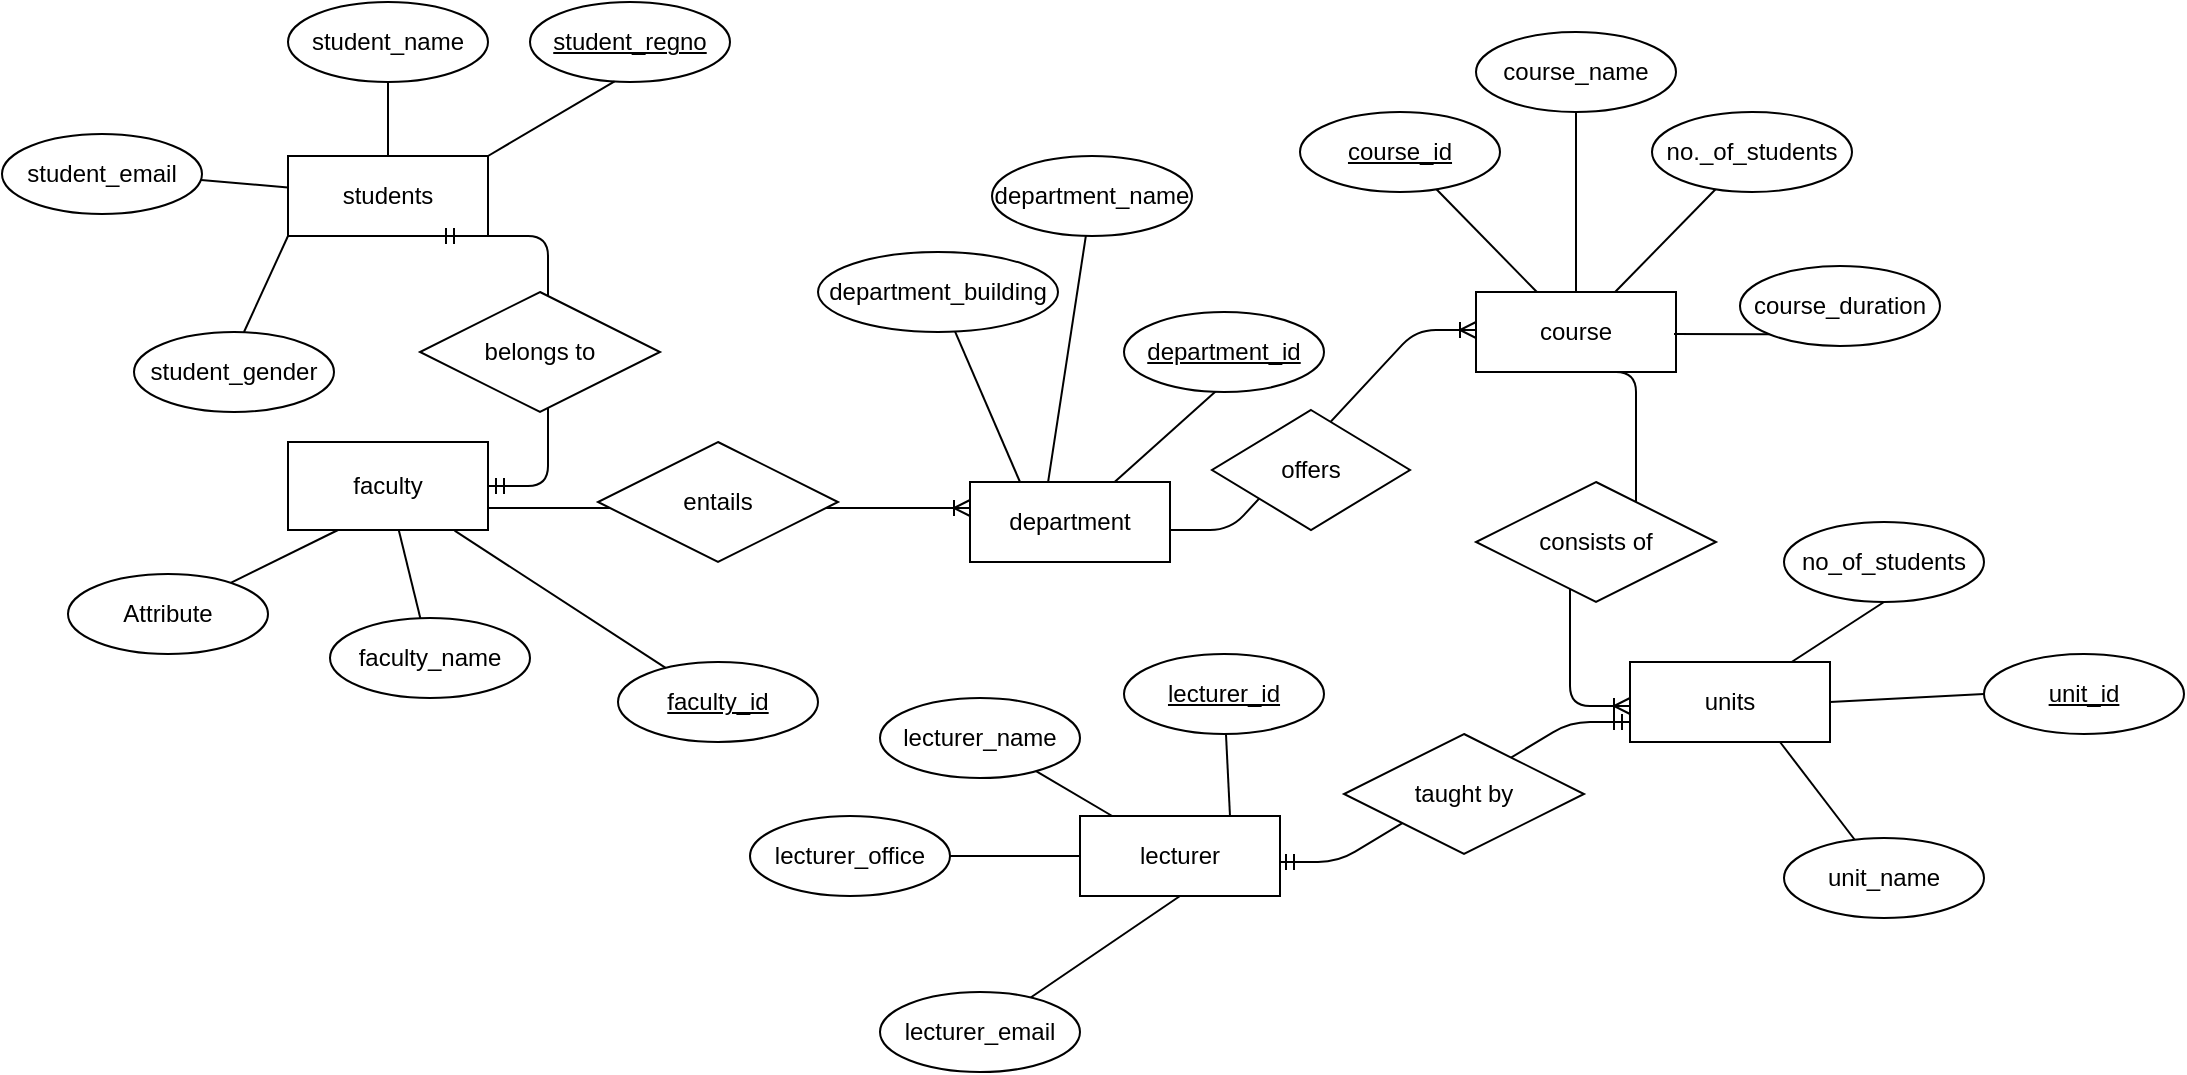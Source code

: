 <mxfile version="14.4.9" type="google"><diagram id="V7wsS2ssQR2hoEyQc2eK" name="Page-1"><mxGraphModel dx="1703" dy="735" grid="1" gridSize="11" guides="1" tooltips="1" connect="1" arrows="1" fold="1" page="0" pageScale="1" pageWidth="850" pageHeight="1100" math="0" shadow="0"><root><mxCell id="0"/><mxCell id="1" parent="0"/><mxCell id="0MltmV1ZTLvqITi_fjSy-64" value="" style="edgeStyle=entityRelationEdgeStyle;fontSize=12;html=1;endArrow=ERoneToMany;exitX=0.5;exitY=1;exitDx=0;exitDy=0;" edge="1" parent="1" source="0MltmV1ZTLvqITi_fjSy-48"><mxGeometry width="100" height="100" relative="1" as="geometry"><mxPoint x="451" y="342" as="sourcePoint"/><mxPoint x="671" y="451" as="targetPoint"/></mxGeometry></mxCell><mxCell id="0MltmV1ZTLvqITi_fjSy-6" value="students" style="whiteSpace=wrap;html=1;align=center;" vertex="1" parent="1"><mxGeometry y="176" width="100" height="40" as="geometry"/></mxCell><mxCell id="0MltmV1ZTLvqITi_fjSy-11" value="student_name" style="ellipse;whiteSpace=wrap;html=1;align=center;" vertex="1" parent="1"><mxGeometry y="99" width="100" height="40" as="geometry"/></mxCell><mxCell id="0MltmV1ZTLvqITi_fjSy-12" value="" style="endArrow=none;html=1;rounded=0;" edge="1" parent="1" source="0MltmV1ZTLvqITi_fjSy-6" target="0MltmV1ZTLvqITi_fjSy-11"><mxGeometry relative="1" as="geometry"><mxPoint x="50" y="16" as="sourcePoint"/><mxPoint x="50" y="132" as="targetPoint"/><Array as="points"/></mxGeometry></mxCell><mxCell id="0MltmV1ZTLvqITi_fjSy-14" value="student_regno" style="ellipse;whiteSpace=wrap;html=1;align=center;fontStyle=4;" vertex="1" parent="1"><mxGeometry x="121" y="99" width="100" height="40" as="geometry"/></mxCell><mxCell id="0MltmV1ZTLvqITi_fjSy-15" value="" style="endArrow=none;html=1;rounded=0;exitX=1;exitY=0;exitDx=0;exitDy=0;entryX=0.423;entryY=0.992;entryDx=0;entryDy=0;entryPerimeter=0;" edge="1" parent="1" source="0MltmV1ZTLvqITi_fjSy-6" target="0MltmV1ZTLvqITi_fjSy-14"><mxGeometry relative="1" as="geometry"><mxPoint x="264" y="297" as="sourcePoint"/><mxPoint x="424" y="297" as="targetPoint"/></mxGeometry></mxCell><mxCell id="0MltmV1ZTLvqITi_fjSy-16" value="" style="endArrow=none;html=1;rounded=0;" edge="1" parent="1" target="0MltmV1ZTLvqITi_fjSy-6"><mxGeometry relative="1" as="geometry"><mxPoint x="-55" y="187" as="sourcePoint"/><mxPoint x="314" y="297" as="targetPoint"/></mxGeometry></mxCell><mxCell id="0MltmV1ZTLvqITi_fjSy-17" value="student_email" style="ellipse;whiteSpace=wrap;html=1;align=center;" vertex="1" parent="1"><mxGeometry x="-143" y="165" width="100" height="40" as="geometry"/></mxCell><mxCell id="0MltmV1ZTLvqITi_fjSy-18" value="" style="endArrow=none;html=1;rounded=0;entryX=0;entryY=1;entryDx=0;entryDy=0;" edge="1" parent="1" target="0MltmV1ZTLvqITi_fjSy-6"><mxGeometry relative="1" as="geometry"><mxPoint x="-22" y="264" as="sourcePoint"/><mxPoint x="314" y="297" as="targetPoint"/></mxGeometry></mxCell><mxCell id="0MltmV1ZTLvqITi_fjSy-19" value="student_gender" style="ellipse;whiteSpace=wrap;html=1;align=center;" vertex="1" parent="1"><mxGeometry x="-77" y="264" width="100" height="40" as="geometry"/></mxCell><mxCell id="0MltmV1ZTLvqITi_fjSy-21" value="faculty" style="whiteSpace=wrap;html=1;align=center;" vertex="1" parent="1"><mxGeometry y="319" width="100" height="44" as="geometry"/></mxCell><mxCell id="0MltmV1ZTLvqITi_fjSy-22" value="" style="edgeStyle=entityRelationEdgeStyle;fontSize=12;html=1;endArrow=ERmandOne;startArrow=ERmandOne;entryX=0.75;entryY=1;entryDx=0;entryDy=0;" edge="1" parent="1" source="0MltmV1ZTLvqITi_fjSy-21" target="0MltmV1ZTLvqITi_fjSy-6"><mxGeometry width="100" height="100" relative="1" as="geometry"><mxPoint y="319" as="sourcePoint"/><mxPoint x="100" y="219" as="targetPoint"/></mxGeometry></mxCell><mxCell id="0MltmV1ZTLvqITi_fjSy-23" value="belongs to" style="shape=rhombus;perimeter=rhombusPerimeter;whiteSpace=wrap;html=1;align=center;" vertex="1" parent="1"><mxGeometry x="66" y="244" width="120" height="60" as="geometry"/></mxCell><mxCell id="0MltmV1ZTLvqITi_fjSy-24" value="Attribute" style="ellipse;whiteSpace=wrap;html=1;align=center;" vertex="1" parent="1"><mxGeometry x="-110" y="385" width="100" height="40" as="geometry"/></mxCell><mxCell id="0MltmV1ZTLvqITi_fjSy-25" value="faculty_name" style="ellipse;whiteSpace=wrap;html=1;align=center;" vertex="1" parent="1"><mxGeometry x="21" y="407" width="100" height="40" as="geometry"/></mxCell><mxCell id="0MltmV1ZTLvqITi_fjSy-26" value="faculty_id" style="ellipse;whiteSpace=wrap;html=1;align=center;fontStyle=4;" vertex="1" parent="1"><mxGeometry x="165" y="429" width="100" height="40" as="geometry"/></mxCell><mxCell id="0MltmV1ZTLvqITi_fjSy-27" value="" style="endArrow=none;html=1;rounded=0;exitX=0.833;exitY=1.008;exitDx=0;exitDy=0;exitPerimeter=0;" edge="1" parent="1" source="0MltmV1ZTLvqITi_fjSy-21" target="0MltmV1ZTLvqITi_fjSy-26"><mxGeometry relative="1" as="geometry"><mxPoint x="55" y="374" as="sourcePoint"/><mxPoint x="215" y="374" as="targetPoint"/></mxGeometry></mxCell><mxCell id="0MltmV1ZTLvqITi_fjSy-28" value="" style="endArrow=none;html=1;rounded=0;entryX=0.25;entryY=1;entryDx=0;entryDy=0;" edge="1" parent="1" source="0MltmV1ZTLvqITi_fjSy-24" target="0MltmV1ZTLvqITi_fjSy-21"><mxGeometry relative="1" as="geometry"><mxPoint x="-66" y="385" as="sourcePoint"/><mxPoint x="94" y="385" as="targetPoint"/></mxGeometry></mxCell><mxCell id="0MltmV1ZTLvqITi_fjSy-29" value="" style="endArrow=none;html=1;rounded=0;" edge="1" parent="1" source="0MltmV1ZTLvqITi_fjSy-25" target="0MltmV1ZTLvqITi_fjSy-21"><mxGeometry relative="1" as="geometry"><mxPoint x="11" y="385" as="sourcePoint"/><mxPoint x="171" y="385" as="targetPoint"/></mxGeometry></mxCell><mxCell id="0MltmV1ZTLvqITi_fjSy-36" value="" style="edgeStyle=entityRelationEdgeStyle;fontSize=12;html=1;endArrow=ERoneToMany;exitX=1;exitY=0.75;exitDx=0;exitDy=0;" edge="1" parent="1" source="0MltmV1ZTLvqITi_fjSy-21"><mxGeometry width="100" height="100" relative="1" as="geometry"><mxPoint x="176" y="342" as="sourcePoint"/><mxPoint x="341" y="352" as="targetPoint"/></mxGeometry></mxCell><mxCell id="0MltmV1ZTLvqITi_fjSy-37" value="entails" style="shape=rhombus;perimeter=rhombusPerimeter;whiteSpace=wrap;html=1;align=center;" vertex="1" parent="1"><mxGeometry x="155" y="319" width="120" height="60" as="geometry"/></mxCell><mxCell id="0MltmV1ZTLvqITi_fjSy-38" value="department" style="whiteSpace=wrap;html=1;align=center;" vertex="1" parent="1"><mxGeometry x="341" y="339" width="100" height="40" as="geometry"/></mxCell><mxCell id="0MltmV1ZTLvqITi_fjSy-39" value="department_building" style="ellipse;whiteSpace=wrap;html=1;align=center;" vertex="1" parent="1"><mxGeometry x="265" y="224" width="120" height="40" as="geometry"/></mxCell><mxCell id="0MltmV1ZTLvqITi_fjSy-40" value="department_name" style="ellipse;whiteSpace=wrap;html=1;align=center;" vertex="1" parent="1"><mxGeometry x="352" y="176" width="100" height="40" as="geometry"/></mxCell><mxCell id="0MltmV1ZTLvqITi_fjSy-43" value="" style="endArrow=none;html=1;rounded=0;entryX=0.25;entryY=0;entryDx=0;entryDy=0;" edge="1" parent="1" source="0MltmV1ZTLvqITi_fjSy-39" target="0MltmV1ZTLvqITi_fjSy-38"><mxGeometry relative="1" as="geometry"><mxPoint x="319" y="297" as="sourcePoint"/><mxPoint x="479" y="297" as="targetPoint"/></mxGeometry></mxCell><mxCell id="0MltmV1ZTLvqITi_fjSy-44" value="" style="endArrow=none;html=1;rounded=0;exitX=0.39;exitY=0.008;exitDx=0;exitDy=0;exitPerimeter=0;" edge="1" parent="1" source="0MltmV1ZTLvqITi_fjSy-38" target="0MltmV1ZTLvqITi_fjSy-40"><mxGeometry relative="1" as="geometry"><mxPoint x="319" y="297" as="sourcePoint"/><mxPoint x="479" y="297" as="targetPoint"/></mxGeometry></mxCell><mxCell id="0MltmV1ZTLvqITi_fjSy-45" value="" style="endArrow=none;html=1;rounded=0;" edge="1" parent="1" source="0MltmV1ZTLvqITi_fjSy-38"><mxGeometry relative="1" as="geometry"><mxPoint x="319" y="297" as="sourcePoint"/><mxPoint x="466.141" y="291.625" as="targetPoint"/></mxGeometry></mxCell><mxCell id="0MltmV1ZTLvqITi_fjSy-46" value="department_id" style="ellipse;whiteSpace=wrap;html=1;align=center;fontStyle=4;" vertex="1" parent="1"><mxGeometry x="418" y="254" width="100" height="40" as="geometry"/></mxCell><mxCell id="0MltmV1ZTLvqITi_fjSy-47" value="" style="edgeStyle=entityRelationEdgeStyle;fontSize=12;html=1;endArrow=ERoneToMany;" edge="1" parent="1"><mxGeometry width="100" height="100" relative="1" as="geometry"><mxPoint x="441" y="363" as="sourcePoint"/><mxPoint x="594" y="263" as="targetPoint"/></mxGeometry></mxCell><mxCell id="0MltmV1ZTLvqITi_fjSy-48" value="course" style="whiteSpace=wrap;html=1;align=center;" vertex="1" parent="1"><mxGeometry x="594" y="244" width="100" height="40" as="geometry"/></mxCell><mxCell id="0MltmV1ZTLvqITi_fjSy-50" value="course_name" style="ellipse;whiteSpace=wrap;html=1;align=center;" vertex="1" parent="1"><mxGeometry x="594" y="114" width="100" height="40" as="geometry"/></mxCell><mxCell id="0MltmV1ZTLvqITi_fjSy-51" value="course_id" style="ellipse;whiteSpace=wrap;html=1;align=center;fontStyle=4;" vertex="1" parent="1"><mxGeometry x="506" y="154" width="100" height="40" as="geometry"/></mxCell><mxCell id="0MltmV1ZTLvqITi_fjSy-52" style="edgeStyle=orthogonalEdgeStyle;rounded=0;orthogonalLoop=1;jettySize=auto;html=1;exitX=0.5;exitY=1;exitDx=0;exitDy=0;" edge="1" parent="1" source="0MltmV1ZTLvqITi_fjSy-50" target="0MltmV1ZTLvqITi_fjSy-50"><mxGeometry relative="1" as="geometry"/></mxCell><mxCell id="0MltmV1ZTLvqITi_fjSy-53" value="no._of_students" style="ellipse;whiteSpace=wrap;html=1;align=center;" vertex="1" parent="1"><mxGeometry x="682" y="154" width="100" height="40" as="geometry"/></mxCell><mxCell id="0MltmV1ZTLvqITi_fjSy-55" value="course_duration" style="ellipse;whiteSpace=wrap;html=1;align=center;" vertex="1" parent="1"><mxGeometry x="726" y="231" width="100" height="40" as="geometry"/></mxCell><mxCell id="0MltmV1ZTLvqITi_fjSy-56" value="" style="endArrow=none;html=1;rounded=0;" edge="1" parent="1" source="0MltmV1ZTLvqITi_fjSy-48" target="0MltmV1ZTLvqITi_fjSy-51"><mxGeometry relative="1" as="geometry"><mxPoint x="418" y="297" as="sourcePoint"/><mxPoint x="578" y="297" as="targetPoint"/></mxGeometry></mxCell><mxCell id="0MltmV1ZTLvqITi_fjSy-57" value="" style="endArrow=none;html=1;rounded=0;" edge="1" parent="1" source="0MltmV1ZTLvqITi_fjSy-48" target="0MltmV1ZTLvqITi_fjSy-50"><mxGeometry relative="1" as="geometry"><mxPoint x="418" y="297" as="sourcePoint"/><mxPoint x="578" y="297" as="targetPoint"/></mxGeometry></mxCell><mxCell id="0MltmV1ZTLvqITi_fjSy-58" value="" style="endArrow=none;html=1;rounded=0;" edge="1" parent="1" source="0MltmV1ZTLvqITi_fjSy-48" target="0MltmV1ZTLvqITi_fjSy-53"><mxGeometry relative="1" as="geometry"><mxPoint x="418" y="297" as="sourcePoint"/><mxPoint x="578" y="297" as="targetPoint"/></mxGeometry></mxCell><mxCell id="0MltmV1ZTLvqITi_fjSy-59" value="" style="endArrow=none;html=1;rounded=0;entryX=0;entryY=1;entryDx=0;entryDy=0;" edge="1" parent="1" target="0MltmV1ZTLvqITi_fjSy-55"><mxGeometry relative="1" as="geometry"><mxPoint x="693" y="265" as="sourcePoint"/><mxPoint x="578" y="297" as="targetPoint"/></mxGeometry></mxCell><mxCell id="0MltmV1ZTLvqITi_fjSy-65" value="offers" style="shape=rhombus;perimeter=rhombusPerimeter;whiteSpace=wrap;html=1;align=center;" vertex="1" parent="1"><mxGeometry x="462" y="303" width="99" height="60" as="geometry"/></mxCell><mxCell id="0MltmV1ZTLvqITi_fjSy-66" value="consists of" style="shape=rhombus;perimeter=rhombusPerimeter;whiteSpace=wrap;html=1;align=center;" vertex="1" parent="1"><mxGeometry x="594" y="339" width="120" height="60" as="geometry"/></mxCell><mxCell id="0MltmV1ZTLvqITi_fjSy-67" value="units" style="whiteSpace=wrap;html=1;align=center;" vertex="1" parent="1"><mxGeometry x="671" y="429" width="100" height="40" as="geometry"/></mxCell><mxCell id="0MltmV1ZTLvqITi_fjSy-69" value="unit_name" style="ellipse;whiteSpace=wrap;html=1;align=center;" vertex="1" parent="1"><mxGeometry x="748" y="517" width="100" height="40" as="geometry"/></mxCell><mxCell id="0MltmV1ZTLvqITi_fjSy-70" value="unit_id" style="ellipse;whiteSpace=wrap;html=1;align=center;fontStyle=4;" vertex="1" parent="1"><mxGeometry x="848" y="425" width="100" height="40" as="geometry"/></mxCell><mxCell id="0MltmV1ZTLvqITi_fjSy-72" value="no_of_students" style="ellipse;whiteSpace=wrap;html=1;align=center;" vertex="1" parent="1"><mxGeometry x="748" y="359" width="100" height="40" as="geometry"/></mxCell><mxCell id="0MltmV1ZTLvqITi_fjSy-73" value="" style="endArrow=none;html=1;rounded=0;entryX=0.5;entryY=1;entryDx=0;entryDy=0;" edge="1" parent="1" source="0MltmV1ZTLvqITi_fjSy-67" target="0MltmV1ZTLvqITi_fjSy-72"><mxGeometry relative="1" as="geometry"><mxPoint x="462" y="473" as="sourcePoint"/><mxPoint x="622" y="473" as="targetPoint"/></mxGeometry></mxCell><mxCell id="0MltmV1ZTLvqITi_fjSy-74" value="" style="endArrow=none;html=1;rounded=0;entryX=0;entryY=0.5;entryDx=0;entryDy=0;exitX=1;exitY=0.5;exitDx=0;exitDy=0;" edge="1" parent="1" source="0MltmV1ZTLvqITi_fjSy-67" target="0MltmV1ZTLvqITi_fjSy-70"><mxGeometry relative="1" as="geometry"><mxPoint x="462" y="473" as="sourcePoint"/><mxPoint x="622" y="473" as="targetPoint"/></mxGeometry></mxCell><mxCell id="0MltmV1ZTLvqITi_fjSy-75" value="" style="endArrow=none;html=1;rounded=0;entryX=0.75;entryY=1;entryDx=0;entryDy=0;" edge="1" parent="1" source="0MltmV1ZTLvqITi_fjSy-69" target="0MltmV1ZTLvqITi_fjSy-67"><mxGeometry relative="1" as="geometry"><mxPoint x="462" y="473" as="sourcePoint"/><mxPoint x="622" y="473" as="targetPoint"/></mxGeometry></mxCell><mxCell id="0MltmV1ZTLvqITi_fjSy-76" value="" style="edgeStyle=entityRelationEdgeStyle;fontSize=12;html=1;endArrow=ERmandOne;startArrow=ERmandOne;entryX=0;entryY=0.75;entryDx=0;entryDy=0;" edge="1" parent="1" target="0MltmV1ZTLvqITi_fjSy-67"><mxGeometry width="100" height="100" relative="1" as="geometry"><mxPoint x="495" y="529" as="sourcePoint"/><mxPoint x="595" y="429" as="targetPoint"/></mxGeometry></mxCell><mxCell id="0MltmV1ZTLvqITi_fjSy-77" value="lecturer" style="whiteSpace=wrap;html=1;align=center;" vertex="1" parent="1"><mxGeometry x="396" y="506" width="100" height="40" as="geometry"/></mxCell><mxCell id="0MltmV1ZTLvqITi_fjSy-78" value="lecturer_id" style="ellipse;whiteSpace=wrap;html=1;align=center;fontStyle=4;" vertex="1" parent="1"><mxGeometry x="418" y="425" width="100" height="40" as="geometry"/></mxCell><mxCell id="0MltmV1ZTLvqITi_fjSy-79" value="lecturer_name" style="ellipse;whiteSpace=wrap;html=1;align=center;" vertex="1" parent="1"><mxGeometry x="296" y="447" width="100" height="40" as="geometry"/></mxCell><mxCell id="0MltmV1ZTLvqITi_fjSy-80" value="lecturer_office" style="ellipse;whiteSpace=wrap;html=1;align=center;" vertex="1" parent="1"><mxGeometry x="231" y="506" width="100" height="40" as="geometry"/></mxCell><mxCell id="0MltmV1ZTLvqITi_fjSy-81" value="lecturer_email" style="ellipse;whiteSpace=wrap;html=1;align=center;" vertex="1" parent="1"><mxGeometry x="296" y="594" width="100" height="40" as="geometry"/></mxCell><mxCell id="0MltmV1ZTLvqITi_fjSy-82" value="" style="endArrow=none;html=1;rounded=0;entryX=0.75;entryY=0;entryDx=0;entryDy=0;" edge="1" parent="1" source="0MltmV1ZTLvqITi_fjSy-78" target="0MltmV1ZTLvqITi_fjSy-77"><mxGeometry relative="1" as="geometry"><mxPoint x="462" y="473" as="sourcePoint"/><mxPoint x="622" y="473" as="targetPoint"/></mxGeometry></mxCell><mxCell id="0MltmV1ZTLvqITi_fjSy-83" value="" style="endArrow=none;html=1;rounded=0;" edge="1" parent="1" source="0MltmV1ZTLvqITi_fjSy-79" target="0MltmV1ZTLvqITi_fjSy-77"><mxGeometry relative="1" as="geometry"><mxPoint x="462" y="473" as="sourcePoint"/><mxPoint x="622" y="473" as="targetPoint"/></mxGeometry></mxCell><mxCell id="0MltmV1ZTLvqITi_fjSy-84" value="" style="endArrow=none;html=1;rounded=0;entryX=0;entryY=0.5;entryDx=0;entryDy=0;" edge="1" parent="1" source="0MltmV1ZTLvqITi_fjSy-80" target="0MltmV1ZTLvqITi_fjSy-77"><mxGeometry relative="1" as="geometry"><mxPoint x="462" y="473" as="sourcePoint"/><mxPoint x="622" y="473" as="targetPoint"/></mxGeometry></mxCell><mxCell id="0MltmV1ZTLvqITi_fjSy-85" value="" style="endArrow=none;html=1;rounded=0;exitX=0.5;exitY=1;exitDx=0;exitDy=0;" edge="1" parent="1" source="0MltmV1ZTLvqITi_fjSy-77" target="0MltmV1ZTLvqITi_fjSy-81"><mxGeometry relative="1" as="geometry"><mxPoint x="462" y="473" as="sourcePoint"/><mxPoint x="622" y="473" as="targetPoint"/></mxGeometry></mxCell><mxCell id="0MltmV1ZTLvqITi_fjSy-86" value="taught by" style="shape=rhombus;perimeter=rhombusPerimeter;whiteSpace=wrap;html=1;align=center;" vertex="1" parent="1"><mxGeometry x="528" y="465" width="120" height="60" as="geometry"/></mxCell></root></mxGraphModel></diagram></mxfile>